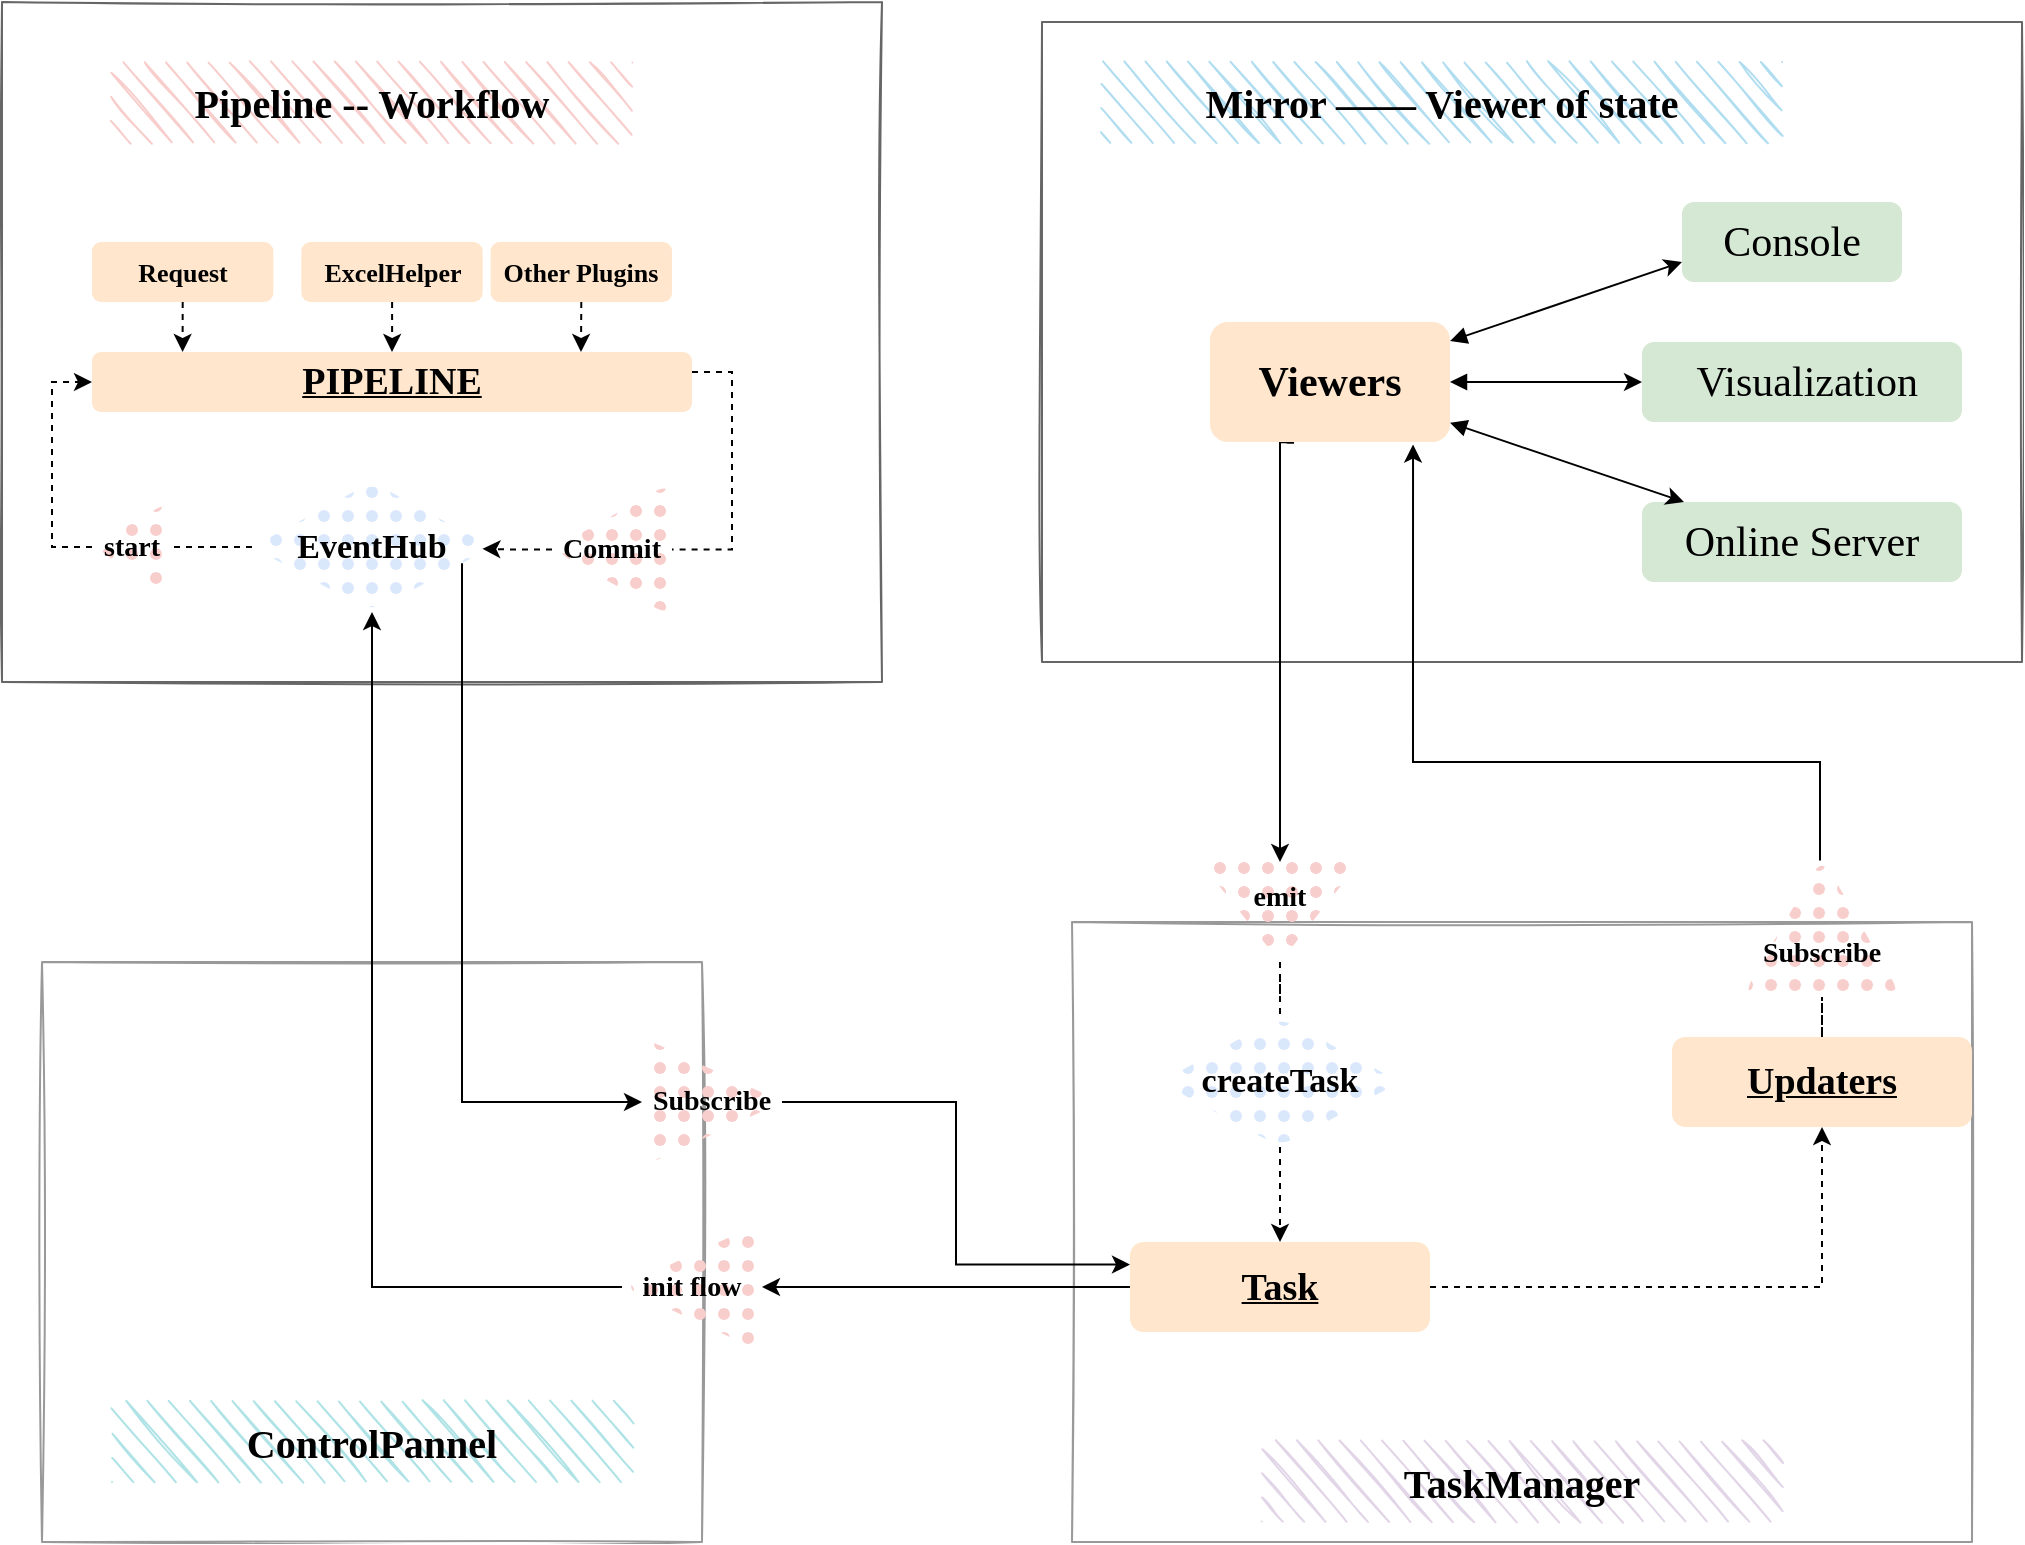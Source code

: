 <mxfile>
    <diagram id="3kprJKTUizeKL1AJmphI" name="第 1 页">
        <mxGraphModel dx="848" dy="538" grid="1" gridSize="10" guides="1" tooltips="1" connect="1" arrows="1" fold="1" page="1" pageScale="1" pageWidth="1169" pageHeight="827" background="none" math="0" shadow="0">
            <root>
                <mxCell id="0"/>
                <mxCell id="22" value="底层" style="" parent="0"/>
                <mxCell id="187" value="" style="rounded=0;whiteSpace=wrap;html=1;labelBackgroundColor=none;sketch=1;fontSize=13;strokeWidth=1;align=center;verticalAlign=middle;opacity=40;perimeterSpacing=1;fillColor=none;" parent="22" vertex="1">
                    <mxGeometry x="595" y="490" width="450" height="310" as="geometry"/>
                </mxCell>
                <mxCell id="175" value="" style="rounded=0;whiteSpace=wrap;html=1;labelBackgroundColor=none;sketch=1;fontSize=13;strokeWidth=1;align=center;verticalAlign=middle;opacity=40;perimeterSpacing=1;fillColor=none;" parent="22" vertex="1">
                    <mxGeometry x="80" y="510" width="330" height="290" as="geometry"/>
                </mxCell>
                <mxCell id="106" value="" style="rounded=0;whiteSpace=wrap;html=1;strokeWidth=1;sketch=1;fontSize=13;opacity=60;perimeterSpacing=1;fillColor=none;" parent="22" vertex="1">
                    <mxGeometry x="580" y="40" width="490" height="320" as="geometry"/>
                </mxCell>
                <mxCell id="93" value="" style="rounded=0;whiteSpace=wrap;html=1;strokeWidth=1;fontSize=13;opacity=60;sketch=1;perimeterSpacing=1;fillColor=none;" parent="22" vertex="1">
                    <mxGeometry x="60" y="30" width="440" height="340" as="geometry"/>
                </mxCell>
                <mxCell id="52" value="&amp;nbsp;Visualization" style="whiteSpace=wrap;html=1;strokeWidth=2;fillWeight=4;hachureGap=8;hachureAngle=45;fillColor=#d5e8d4;fontFamily=Comic Sans MS;fontSize=21;sketch=0;rounded=1;strokeColor=none;" parent="22" vertex="1">
                    <mxGeometry x="880" y="200" width="160" height="40" as="geometry"/>
                </mxCell>
                <mxCell id="69" value="Online Server" style="whiteSpace=wrap;html=1;strokeWidth=2;fillWeight=4;hachureGap=8;hachureAngle=45;fillColor=#d5e8d4;fontFamily=Comic Sans MS;fontSize=21;sketch=0;rounded=1;strokeColor=none;" parent="22" vertex="1">
                    <mxGeometry x="880" y="280" width="160" height="40" as="geometry"/>
                </mxCell>
                <mxCell id="103" style="edgeStyle=none;rounded=0;sketch=0;orthogonalLoop=1;jettySize=auto;html=1;entryX=0;entryY=0.75;entryDx=0;entryDy=0;startArrow=block;startFill=1;endSize=6;strokeColor=#000000;strokeWidth=1;" parent="22" source="96" target="10" edge="1">
                    <mxGeometry relative="1" as="geometry"/>
                </mxCell>
                <mxCell id="104" style="edgeStyle=none;rounded=0;sketch=0;orthogonalLoop=1;jettySize=auto;html=1;startArrow=block;startFill=1;endSize=6;strokeColor=#000000;strokeWidth=1;" parent="22" source="96" target="52" edge="1">
                    <mxGeometry relative="1" as="geometry"/>
                </mxCell>
                <mxCell id="105" style="edgeStyle=none;rounded=0;sketch=0;orthogonalLoop=1;jettySize=auto;html=1;startArrow=block;startFill=1;endSize=6;strokeColor=#000000;strokeWidth=1;" parent="22" source="96" target="69" edge="1">
                    <mxGeometry relative="1" as="geometry"/>
                </mxCell>
                <mxCell id="227" style="edgeStyle=orthogonalEdgeStyle;rounded=0;orthogonalLoop=1;jettySize=auto;html=1;entryX=0;entryY=0.5;entryDx=0;entryDy=0;exitX=0.32;exitY=1.007;exitDx=0;exitDy=0;exitPerimeter=0;" edge="1" parent="22" source="96" target="203">
                    <mxGeometry relative="1" as="geometry">
                        <mxPoint x="694" y="250" as="sourcePoint"/>
                        <Array as="points">
                            <mxPoint x="706" y="250"/>
                            <mxPoint x="699" y="250"/>
                        </Array>
                    </mxGeometry>
                </mxCell>
                <mxCell id="96" value="Viewers" style="whiteSpace=wrap;html=1;strokeWidth=2;fillWeight=4;hachureGap=8;hachureAngle=45;fillColor=#ffe6cc;fontFamily=Comic Sans MS;fontSize=21;sketch=0;rounded=1;fontStyle=1;strokeColor=none;" parent="22" vertex="1">
                    <mxGeometry x="664" y="190" width="120" height="60" as="geometry"/>
                </mxCell>
                <UserObject label="Mirror —— Viewer of state" placeholders="1" name="Variable" id="107">
                    <mxCell style="text;html=1;fillColor=#b1ddf0;align=center;verticalAlign=middle;whiteSpace=wrap;overflow=hidden;rounded=0;dashed=1;sketch=1;fontFamily=Comic Sans MS;fontSize=20;fontStyle=1;strokeWidth=2;direction=west;hachureAngle=41;" parent="22" vertex="1">
                        <mxGeometry x="610" y="60" width="340" height="40" as="geometry"/>
                    </mxCell>
                </UserObject>
                <UserObject label="ControlPannel" placeholders="1" name="Variable" id="136">
                    <mxCell style="text;html=1;align=center;verticalAlign=middle;whiteSpace=wrap;overflow=hidden;rounded=0;sketch=1;fontFamily=Comic Sans MS;fontSize=20;fontStyle=1;fillColor=#b0e3e6;strokeWidth=2;perimeterSpacing=1;direction=east;hachureAngle=41;" parent="22" vertex="1">
                        <mxGeometry x="115" y="730" width="260" height="40" as="geometry"/>
                    </mxCell>
                </UserObject>
                <mxCell id="189" style="edgeStyle=orthogonalEdgeStyle;rounded=0;orthogonalLoop=1;jettySize=auto;html=1;entryX=0.846;entryY=1.021;entryDx=0;entryDy=0;entryPerimeter=0;" parent="22" source="142" target="96" edge="1">
                    <mxGeometry relative="1" as="geometry">
                        <mxPoint x="730" y="250" as="targetPoint"/>
                        <Array as="points">
                            <mxPoint x="969" y="410"/>
                            <mxPoint x="766" y="410"/>
                        </Array>
                    </mxGeometry>
                </mxCell>
                <mxCell id="142" value="Subscribe" style="triangle;whiteSpace=wrap;html=1;sketch=0;strokeWidth=1;fillColor=#f8cecc;rounded=1;fontFamily=Comic Sans MS;fontSize=14;fontStyle=1;fillWeight=2;hachureGap=8;fillStyle=dots;strokeColor=none;direction=north;spacingTop=26;" parent="22" vertex="1">
                    <mxGeometry x="930" y="457.5" width="80" height="70" as="geometry"/>
                </mxCell>
                <mxCell id="156" style="edgeStyle=orthogonalEdgeStyle;rounded=0;orthogonalLoop=1;jettySize=auto;html=1;entryX=0;entryY=0.5;entryDx=0;entryDy=0;dashed=1;endArrow=none;endFill=0;endSize=6;strokeWidth=1;" parent="22" source="151" target="155" edge="1">
                    <mxGeometry relative="1" as="geometry"/>
                </mxCell>
                <mxCell id="224" style="edgeStyle=orthogonalEdgeStyle;rounded=0;sketch=0;orthogonalLoop=1;jettySize=auto;html=1;entryX=0;entryY=0.5;entryDx=0;entryDy=0;shadow=0;startArrow=none;startFill=0;endArrow=classic;endFill=1;" parent="22" source="151" target="207" edge="1">
                    <mxGeometry relative="1" as="geometry">
                        <Array as="points">
                            <mxPoint x="290" y="580"/>
                        </Array>
                    </mxGeometry>
                </mxCell>
                <mxCell id="151" value="EventHub" style="rhombus;whiteSpace=wrap;html=1;fillColor=#dae8fc;rounded=1;fontFamily=Comic Sans MS;fontSize=17;fontStyle=1;strokeWidth=1;sketch=0;fillWeight=2;hachureGap=8;fillStyle=dots;strokeColor=none;" parent="22" vertex="1">
                    <mxGeometry x="185" y="270" width="120" height="65" as="geometry"/>
                </mxCell>
                <mxCell id="166" style="edgeStyle=orthogonalEdgeStyle;rounded=0;orthogonalLoop=1;jettySize=auto;html=1;entryX=0.96;entryY=0.514;entryDx=0;entryDy=0;entryPerimeter=0;dashed=1;fontSize=13;endArrow=classic;endFill=1;endSize=6;strokeWidth=1;" parent="22" source="152" target="151" edge="1">
                    <mxGeometry relative="1" as="geometry"/>
                </mxCell>
                <mxCell id="152" value="Commit" style="triangle;whiteSpace=wrap;html=1;sketch=0;strokeWidth=1;fillColor=#f8cecc;rounded=1;fontFamily=Comic Sans MS;fontSize=14;fontStyle=1;fillWeight=2;hachureGap=8;fillStyle=dots;strokeColor=none;align=center;verticalAlign=middle;textDirection=ltr;labelBackgroundColor=none;direction=west;" parent="22" vertex="1">
                    <mxGeometry x="335" y="270" width="60" height="67.5" as="geometry"/>
                </mxCell>
                <mxCell id="174" style="edgeStyle=orthogonalEdgeStyle;rounded=0;orthogonalLoop=1;jettySize=auto;html=1;exitX=1;exitY=0.5;exitDx=0;exitDy=0;entryX=0;entryY=0.5;entryDx=0;entryDy=0;dashed=1;fontSize=13;endArrow=classic;endFill=1;endSize=6;strokeWidth=1;" parent="22" source="155" target="163" edge="1">
                    <mxGeometry relative="1" as="geometry"/>
                </mxCell>
                <mxCell id="155" value="start" style="triangle;whiteSpace=wrap;html=1;sketch=0;strokeWidth=1;fillColor=#f8cecc;rounded=1;fontFamily=Comic Sans MS;fontSize=14;fontStyle=1;fillWeight=2;hachureGap=8;fillStyle=dots;strokeColor=none;align=center;verticalAlign=middle;textDirection=ltr;labelBackgroundColor=none;direction=west;" parent="22" vertex="1">
                    <mxGeometry x="105" y="278.75" width="40" height="47.5" as="geometry"/>
                </mxCell>
                <mxCell id="165" style="edgeStyle=orthogonalEdgeStyle;rounded=0;orthogonalLoop=1;jettySize=auto;html=1;entryX=0;entryY=0.5;entryDx=0;entryDy=0;dashed=1;fontSize=13;endArrow=none;endFill=0;endSize=6;strokeWidth=1;" parent="22" source="163" target="152" edge="1">
                    <mxGeometry relative="1" as="geometry">
                        <Array as="points">
                            <mxPoint x="425" y="215"/>
                            <mxPoint x="425" y="304"/>
                        </Array>
                    </mxGeometry>
                </mxCell>
                <mxCell id="163" value="PIPELINE" style="whiteSpace=wrap;html=1;strokeWidth=1;fillWeight=4;hachureGap=8;hachureAngle=45;fillColor=#ffe6cc;fontFamily=Comic Sans MS;fontSize=19;sketch=0;rounded=1;fontStyle=5;strokeColor=none;align=center;" parent="22" vertex="1">
                    <mxGeometry x="105" y="205" width="300" height="30" as="geometry"/>
                </mxCell>
                <mxCell id="170" style="edgeStyle=orthogonalEdgeStyle;rounded=0;orthogonalLoop=1;jettySize=auto;html=1;exitX=0.5;exitY=1;exitDx=0;exitDy=0;entryX=0.151;entryY=0;entryDx=0;entryDy=0;entryPerimeter=0;dashed=1;fontSize=13;endArrow=classic;endFill=1;endSize=6;strokeWidth=1;" parent="22" source="2" target="163" edge="1">
                    <mxGeometry relative="1" as="geometry"/>
                </mxCell>
                <mxCell id="172" style="edgeStyle=orthogonalEdgeStyle;rounded=0;orthogonalLoop=1;jettySize=auto;html=1;exitX=0.5;exitY=1;exitDx=0;exitDy=0;entryX=0.815;entryY=0;entryDx=0;entryDy=0;entryPerimeter=0;dashed=1;fontSize=13;endArrow=classic;endFill=1;endSize=6;strokeWidth=1;" parent="22" source="36" target="163" edge="1">
                    <mxGeometry relative="1" as="geometry"/>
                </mxCell>
                <mxCell id="173" style="edgeStyle=orthogonalEdgeStyle;rounded=0;orthogonalLoop=1;jettySize=auto;html=1;entryX=0.5;entryY=0;entryDx=0;entryDy=0;dashed=1;fontSize=13;endArrow=classic;endFill=1;endSize=6;strokeWidth=1;" parent="22" source="34" target="163" edge="1">
                    <mxGeometry relative="1" as="geometry"/>
                </mxCell>
                <mxCell id="194" style="edgeStyle=orthogonalEdgeStyle;rounded=0;orthogonalLoop=1;jettySize=auto;html=1;entryX=0;entryY=0.5;entryDx=0;entryDy=0;endArrow=none;endFill=0;dashed=1;" parent="22" source="182" target="142" edge="1">
                    <mxGeometry relative="1" as="geometry"/>
                </mxCell>
                <mxCell id="182" value="Updaters" style="whiteSpace=wrap;html=1;strokeWidth=1;fillWeight=4;hachureGap=8;hachureAngle=45;fillColor=#ffe6cc;fontFamily=Comic Sans MS;fontSize=19;sketch=0;rounded=1;fontStyle=5;strokeColor=none;align=center;" parent="22" vertex="1">
                    <mxGeometry x="895" y="547.5" width="150" height="45" as="geometry"/>
                </mxCell>
                <UserObject label="TaskManager" placeholders="1" name="Variable" id="188">
                    <mxCell style="text;html=1;align=center;verticalAlign=middle;whiteSpace=wrap;overflow=hidden;rounded=0;sketch=1;fontFamily=Comic Sans MS;fontSize=20;fontStyle=1;fillColor=#e1d5e7;strokeWidth=2;perimeterSpacing=1;direction=east;hachureAngle=41;" parent="22" vertex="1">
                        <mxGeometry x="690" y="750" width="260" height="40" as="geometry"/>
                    </mxCell>
                </UserObject>
                <mxCell id="201" style="edgeStyle=orthogonalEdgeStyle;rounded=0;orthogonalLoop=1;jettySize=auto;html=1;dashed=1;" parent="22" source="199" target="182" edge="1">
                    <mxGeometry relative="1" as="geometry"/>
                </mxCell>
                <mxCell id="221" style="edgeStyle=orthogonalEdgeStyle;rounded=0;sketch=0;orthogonalLoop=1;jettySize=auto;html=1;entryX=0;entryY=0.5;entryDx=0;entryDy=0;shadow=0;startArrow=none;startFill=0;endArrow=classic;endFill=1;" parent="22" source="199" target="208" edge="1">
                    <mxGeometry relative="1" as="geometry"/>
                </mxCell>
                <mxCell id="199" value="Task" style="whiteSpace=wrap;html=1;strokeWidth=1;fillWeight=4;hachureGap=8;hachureAngle=45;fillColor=#ffe6cc;fontFamily=Comic Sans MS;fontSize=19;sketch=0;rounded=1;fontStyle=5;strokeColor=none;align=center;" parent="22" vertex="1">
                    <mxGeometry x="624" y="650" width="150" height="45" as="geometry"/>
                </mxCell>
                <mxCell id="220" style="edgeStyle=orthogonalEdgeStyle;rounded=0;orthogonalLoop=1;jettySize=auto;html=1;endArrow=none;endFill=0;dashed=1;" parent="22" source="203" target="218" edge="1">
                    <mxGeometry relative="1" as="geometry"/>
                </mxCell>
                <mxCell id="203" value="emit" style="triangle;whiteSpace=wrap;html=1;sketch=0;strokeWidth=1;fillColor=#f8cecc;rounded=1;fontFamily=Comic Sans MS;fontSize=14;fontStyle=1;fillWeight=2;hachureGap=8;fillStyle=dots;strokeColor=none;direction=south;spacingBottom=14;" parent="22" vertex="1">
                    <mxGeometry x="659" y="460" width="80" height="50" as="geometry"/>
                </mxCell>
                <mxCell id="225" style="edgeStyle=orthogonalEdgeStyle;rounded=0;sketch=0;orthogonalLoop=1;jettySize=auto;html=1;entryX=0;entryY=0.25;entryDx=0;entryDy=0;shadow=0;startArrow=none;startFill=0;endArrow=classic;endFill=1;" parent="22" source="207" target="199" edge="1">
                    <mxGeometry relative="1" as="geometry"/>
                </mxCell>
                <mxCell id="207" value="Subscribe" style="triangle;whiteSpace=wrap;html=1;sketch=0;strokeWidth=1;fillColor=#f8cecc;rounded=1;fontFamily=Comic Sans MS;fontSize=14;fontStyle=1;fillWeight=2;hachureGap=8;fillStyle=dots;strokeColor=none;direction=east;" parent="22" vertex="1">
                    <mxGeometry x="380" y="547.5" width="70" height="65" as="geometry"/>
                </mxCell>
                <mxCell id="223" style="edgeStyle=orthogonalEdgeStyle;rounded=0;sketch=0;orthogonalLoop=1;jettySize=auto;html=1;entryX=0.5;entryY=1;entryDx=0;entryDy=0;shadow=0;startArrow=none;startFill=0;endArrow=classic;endFill=1;" parent="22" source="208" target="151" edge="1">
                    <mxGeometry relative="1" as="geometry"/>
                </mxCell>
                <mxCell id="208" value="init flow" style="triangle;whiteSpace=wrap;html=1;sketch=0;strokeWidth=1;fillColor=#f8cecc;rounded=1;fontFamily=Comic Sans MS;fontSize=14;fontStyle=1;fillWeight=2;hachureGap=8;fillStyle=dots;strokeColor=none;direction=west;" parent="22" vertex="1">
                    <mxGeometry x="370" y="640" width="70" height="65" as="geometry"/>
                </mxCell>
                <mxCell id="219" style="edgeStyle=orthogonalEdgeStyle;rounded=0;orthogonalLoop=1;jettySize=auto;html=1;endArrow=classic;endFill=1;dashed=1;" parent="22" source="218" target="199" edge="1">
                    <mxGeometry relative="1" as="geometry"/>
                </mxCell>
                <mxCell id="218" value="createTask" style="rhombus;whiteSpace=wrap;html=1;fillColor=#dae8fc;rounded=1;fontFamily=Comic Sans MS;fontSize=17;fontStyle=1;strokeWidth=1;sketch=0;fillWeight=2;hachureGap=8;fillStyle=dots;strokeColor=none;" parent="22" vertex="1">
                    <mxGeometry x="639" y="537.5" width="120" height="65" as="geometry"/>
                </mxCell>
                <mxCell id="1" parent="0"/>
                <mxCell id="10" value="Console" style="whiteSpace=wrap;html=1;strokeWidth=2;fillWeight=4;hachureGap=8;hachureAngle=45;fillColor=#d5e8d4;fontFamily=Comic Sans MS;fontSize=21;sketch=0;rounded=1;strokeColor=none;" parent="1" vertex="1">
                    <mxGeometry x="900" y="130" width="110" height="40" as="geometry"/>
                </mxCell>
                <UserObject label="Pipeline -- Workflow" placeholders="1" name="Variable" id="33">
                    <mxCell style="text;html=1;align=center;verticalAlign=middle;whiteSpace=wrap;overflow=hidden;rounded=0;dashed=1;sketch=1;fontFamily=Comic Sans MS;fontSize=20;fontStyle=1;fillColor=#f8cecc;strokeWidth=2;direction=west;hachureAngle=41;" parent="1" vertex="1">
                        <mxGeometry x="115" y="60" width="260" height="40" as="geometry"/>
                    </mxCell>
                </UserObject>
                <mxCell id="169" value="" style="group" parent="1" vertex="1" connectable="0">
                    <mxGeometry x="105" y="150" width="290" height="30" as="geometry"/>
                </mxCell>
                <mxCell id="2" value="Request" style="whiteSpace=wrap;html=1;strokeWidth=1;fillWeight=4;hachureGap=8;hachureAngle=45;fillColor=#ffe6cc;fontFamily=Comic Sans MS;fontSize=13;sketch=0;rounded=1;fontStyle=1;strokeColor=none;" parent="169" vertex="1">
                    <mxGeometry width="90.687" height="30" as="geometry"/>
                </mxCell>
                <mxCell id="34" value="ExcelHelper" style="whiteSpace=wrap;html=1;strokeWidth=1;fillWeight=4;hachureGap=8;hachureAngle=45;fillColor=#ffe6cc;fontFamily=Comic Sans MS;fontSize=13;sketch=0;rounded=1;fontStyle=1;strokeColor=none;" parent="169" vertex="1">
                    <mxGeometry x="104.656" width="90.687" height="30" as="geometry"/>
                </mxCell>
                <mxCell id="36" value="Other Plugins" style="whiteSpace=wrap;html=1;strokeWidth=1;fillWeight=4;hachureGap=8;hachureAngle=45;fillColor=#ffe6cc;fontFamily=Comic Sans MS;fontSize=13;sketch=0;rounded=1;fontStyle=1;strokeColor=none;" parent="169" vertex="1">
                    <mxGeometry x="199.313" width="90.687" height="30" as="geometry"/>
                </mxCell>
            </root>
        </mxGraphModel>
    </diagram>
</mxfile>
